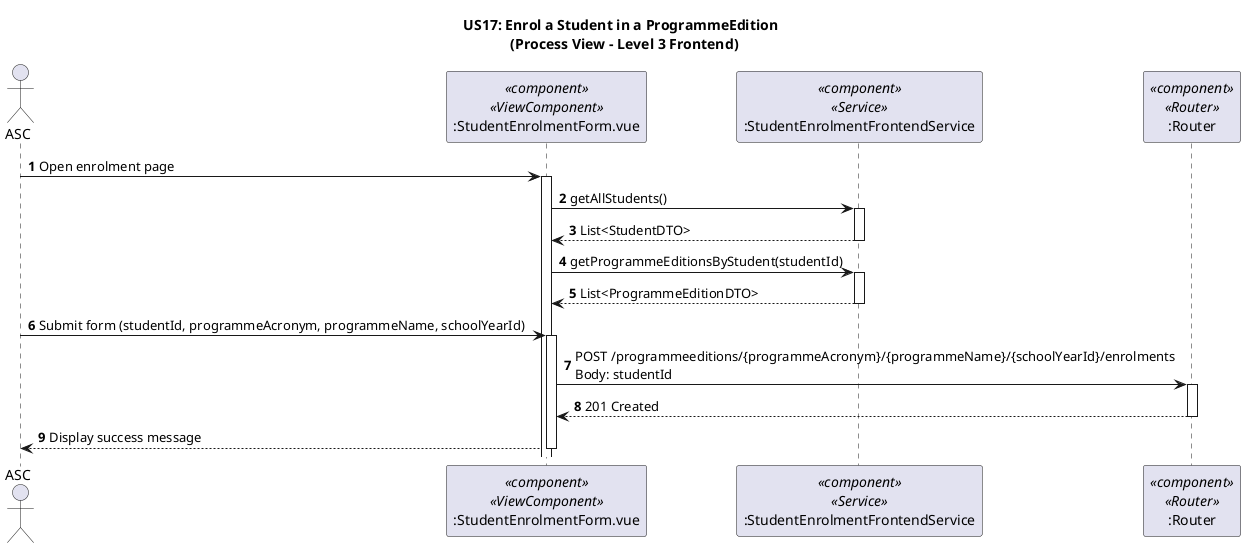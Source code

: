 @startuml

' US17 - Frontend Granular Flow
' Process View - Level 3 Frontend

autonumber

title US17: Enrol a Student in a ProgrammeEdition \n (Process View - Level 3 Frontend)

actor ASC
participant ":StudentEnrolmentForm.vue" as form <<component>> <<ViewComponent>>
participant ":StudentEnrolmentFrontendService" as frontendService <<component>> <<Service>>
participant ":Router" as router <<component>> <<Router>>

ASC -> form ++: Open enrolment page

form -> frontendService ++: getAllStudents()
frontendService --> form --: List<StudentDTO>

form -> frontendService ++: getProgrammeEditionsByStudent(studentId)
frontendService --> form --: List<ProgrammeEditionDTO>

ASC -> form ++: Submit form (studentId, programmeAcronym, programmeName, schoolYearId)
form -> router ++: POST /programmeeditions/{programmeAcronym}/{programmeName}/{schoolYearId}/enrolments\nBody: studentId

router --> form --: 201 Created
form --> ASC --: Display success message

@enduml
